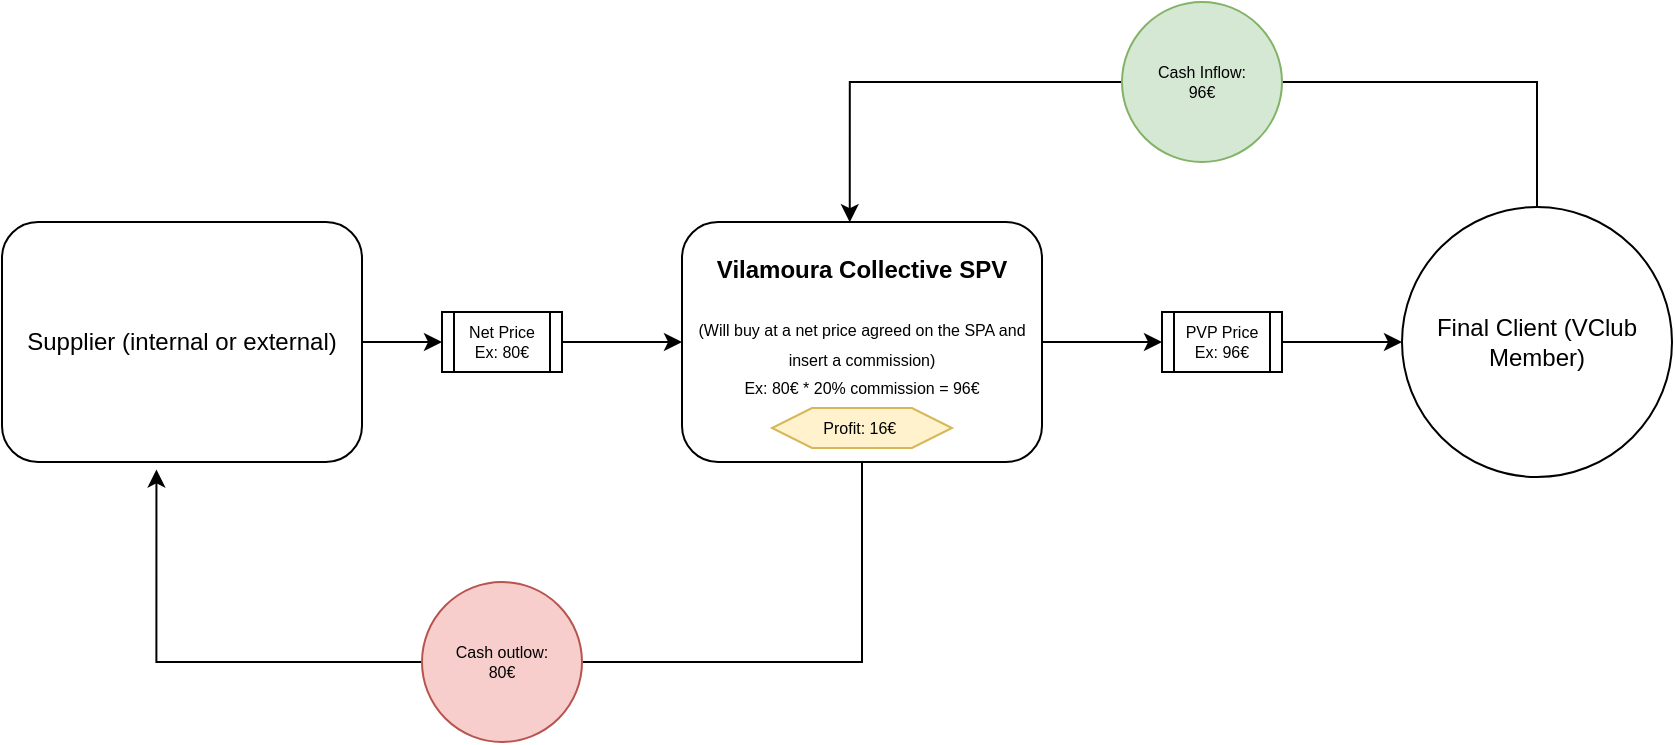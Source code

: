 <mxfile version="26.0.16">
  <diagram name="Página-1" id="i0s8jnzoWyvayo1svNW6">
    <mxGraphModel dx="1425" dy="769" grid="1" gridSize="10" guides="1" tooltips="1" connect="1" arrows="1" fold="1" page="1" pageScale="1" pageWidth="3300" pageHeight="2339" math="0" shadow="0">
      <root>
        <mxCell id="0" />
        <mxCell id="1" parent="0" />
        <mxCell id="Ox2h51zCtptBNC5_lXzr-4" style="edgeStyle=orthogonalEdgeStyle;rounded=0;orthogonalLoop=1;jettySize=auto;html=1;exitX=1;exitY=0.5;exitDx=0;exitDy=0;entryX=0;entryY=0.5;entryDx=0;entryDy=0;" edge="1" parent="1" source="Ox2h51zCtptBNC5_lXzr-5" target="Ox2h51zCtptBNC5_lXzr-2">
          <mxGeometry relative="1" as="geometry" />
        </mxCell>
        <mxCell id="Ox2h51zCtptBNC5_lXzr-1" value="Supplier (internal or external)" style="rounded=1;whiteSpace=wrap;html=1;" vertex="1" parent="1">
          <mxGeometry x="450" y="530" width="180" height="120" as="geometry" />
        </mxCell>
        <mxCell id="Ox2h51zCtptBNC5_lXzr-7" style="edgeStyle=orthogonalEdgeStyle;rounded=0;orthogonalLoop=1;jettySize=auto;html=1;" edge="1" parent="1" source="Ox2h51zCtptBNC5_lXzr-8" target="Ox2h51zCtptBNC5_lXzr-3">
          <mxGeometry relative="1" as="geometry" />
        </mxCell>
        <mxCell id="Ox2h51zCtptBNC5_lXzr-2" value="&lt;b&gt;Vilamoura Collective SPV&lt;/b&gt;&lt;div&gt;&lt;br&gt;&lt;/div&gt;&lt;div&gt;&lt;font style=&quot;font-size: 8px;&quot;&gt;(Will buy at a net price &lt;span style=&quot;background-color: transparent; color: light-dark(rgb(0, 0, 0), rgb(255, 255, 255));&quot;&gt;agreed&lt;/span&gt;&lt;span style=&quot;background-color: transparent; color: light-dark(rgb(0, 0, 0), rgb(255, 255, 255));&quot;&gt;&amp;nbsp;on the SPA and insert a commission)&lt;/span&gt;&lt;/font&gt;&lt;/div&gt;&lt;div&gt;&lt;span style=&quot;background-color: transparent; color: light-dark(rgb(0, 0, 0), rgb(255, 255, 255));&quot;&gt;&lt;font style=&quot;font-size: 8px;&quot;&gt;Ex: 80€ * 20% commission = 96€&lt;/font&gt;&lt;/span&gt;&lt;/div&gt;&lt;div&gt;&lt;span style=&quot;background-color: transparent; color: light-dark(rgb(0, 0, 0), rgb(255, 255, 255));&quot;&gt;&lt;font style=&quot;font-size: 8px;&quot;&gt;&lt;br&gt;&lt;/font&gt;&lt;/span&gt;&lt;/div&gt;" style="rounded=1;whiteSpace=wrap;html=1;" vertex="1" parent="1">
          <mxGeometry x="790" y="530" width="180" height="120" as="geometry" />
        </mxCell>
        <mxCell id="Ox2h51zCtptBNC5_lXzr-3" value="Final Client (VClub Member)" style="ellipse;whiteSpace=wrap;html=1;aspect=fixed;" vertex="1" parent="1">
          <mxGeometry x="1150" y="522.5" width="135" height="135" as="geometry" />
        </mxCell>
        <mxCell id="Ox2h51zCtptBNC5_lXzr-6" value="" style="edgeStyle=orthogonalEdgeStyle;rounded=0;orthogonalLoop=1;jettySize=auto;html=1;exitX=1;exitY=0.5;exitDx=0;exitDy=0;entryX=0;entryY=0.5;entryDx=0;entryDy=0;" edge="1" parent="1" source="Ox2h51zCtptBNC5_lXzr-1" target="Ox2h51zCtptBNC5_lXzr-5">
          <mxGeometry relative="1" as="geometry">
            <mxPoint x="630" y="590" as="sourcePoint" />
            <mxPoint x="790" y="590" as="targetPoint" />
          </mxGeometry>
        </mxCell>
        <mxCell id="Ox2h51zCtptBNC5_lXzr-5" value="Net Price&lt;div&gt;Ex: 80€&lt;/div&gt;" style="shape=process;whiteSpace=wrap;html=1;backgroundOutline=1;fontSize=8;" vertex="1" parent="1">
          <mxGeometry x="670" y="575" width="60" height="30" as="geometry" />
        </mxCell>
        <mxCell id="Ox2h51zCtptBNC5_lXzr-9" value="" style="edgeStyle=orthogonalEdgeStyle;rounded=0;orthogonalLoop=1;jettySize=auto;html=1;" edge="1" parent="1" source="Ox2h51zCtptBNC5_lXzr-2" target="Ox2h51zCtptBNC5_lXzr-8">
          <mxGeometry relative="1" as="geometry">
            <mxPoint x="970" y="590" as="sourcePoint" />
            <mxPoint x="1150" y="590" as="targetPoint" />
          </mxGeometry>
        </mxCell>
        <mxCell id="Ox2h51zCtptBNC5_lXzr-8" value="PVP Price&lt;div&gt;Ex: 96€&lt;/div&gt;" style="shape=process;whiteSpace=wrap;html=1;backgroundOutline=1;fontSize=8;" vertex="1" parent="1">
          <mxGeometry x="1030" y="575" width="60" height="30" as="geometry" />
        </mxCell>
        <mxCell id="Ox2h51zCtptBNC5_lXzr-11" style="edgeStyle=orthogonalEdgeStyle;rounded=0;orthogonalLoop=1;jettySize=auto;html=1;exitX=0.5;exitY=0;exitDx=0;exitDy=0;entryX=0.466;entryY=0.001;entryDx=0;entryDy=0;entryPerimeter=0;" edge="1" parent="1" source="Ox2h51zCtptBNC5_lXzr-3" target="Ox2h51zCtptBNC5_lXzr-2">
          <mxGeometry relative="1" as="geometry">
            <Array as="points">
              <mxPoint x="1217" y="460" />
              <mxPoint x="874" y="460" />
            </Array>
          </mxGeometry>
        </mxCell>
        <mxCell id="Ox2h51zCtptBNC5_lXzr-12" value="Cash Inflow:&lt;div&gt;96€&lt;/div&gt;" style="ellipse;whiteSpace=wrap;html=1;aspect=fixed;fontSize=8;fillColor=#d5e8d4;strokeColor=#82b366;" vertex="1" parent="1">
          <mxGeometry x="1010" y="420" width="80" height="80" as="geometry" />
        </mxCell>
        <mxCell id="Ox2h51zCtptBNC5_lXzr-13" style="edgeStyle=orthogonalEdgeStyle;rounded=0;orthogonalLoop=1;jettySize=auto;html=1;entryX=0.429;entryY=1.031;entryDx=0;entryDy=0;entryPerimeter=0;" edge="1" parent="1" source="Ox2h51zCtptBNC5_lXzr-2" target="Ox2h51zCtptBNC5_lXzr-1">
          <mxGeometry relative="1" as="geometry">
            <Array as="points">
              <mxPoint x="880" y="750" />
              <mxPoint x="527" y="750" />
            </Array>
          </mxGeometry>
        </mxCell>
        <mxCell id="Ox2h51zCtptBNC5_lXzr-14" value="Cash outlow:&lt;div&gt;80€&lt;/div&gt;" style="ellipse;whiteSpace=wrap;html=1;aspect=fixed;fontSize=8;fillColor=#f8cecc;strokeColor=#b85450;" vertex="1" parent="1">
          <mxGeometry x="660" y="710" width="80" height="80" as="geometry" />
        </mxCell>
        <mxCell id="Ox2h51zCtptBNC5_lXzr-15" value="Profit: 16€&amp;nbsp;" style="shape=hexagon;perimeter=hexagonPerimeter2;whiteSpace=wrap;html=1;fixedSize=1;fillColor=#fff2cc;strokeColor=#d6b656;fontSize=8;" vertex="1" parent="1">
          <mxGeometry x="835" y="623" width="90" height="20" as="geometry" />
        </mxCell>
      </root>
    </mxGraphModel>
  </diagram>
</mxfile>
